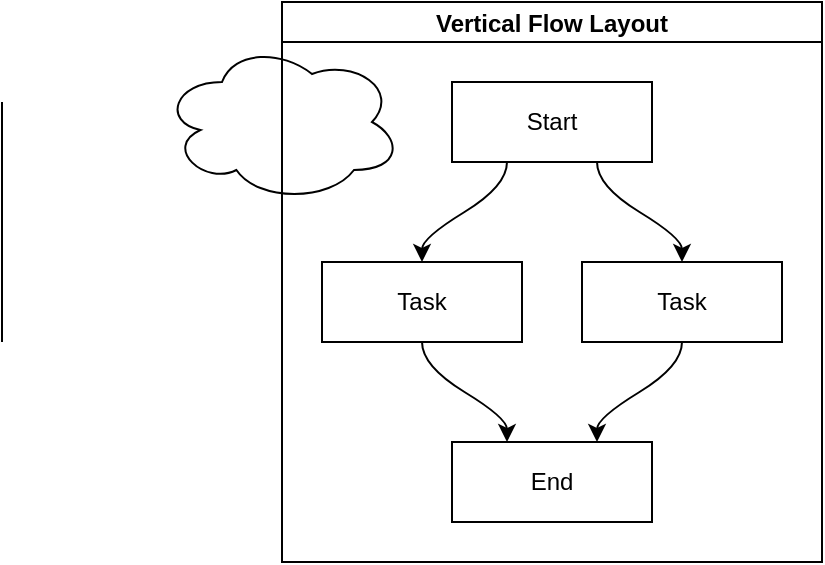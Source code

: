 <mxfile>
    <diagram id="A7gePQjR7ZMUlw9crAFx" name="Page-1">
        <mxGraphModel dx="564" dy="357" grid="1" gridSize="10" guides="1" tooltips="1" connect="1" arrows="1" fold="1" page="1" pageScale="1" pageWidth="850" pageHeight="1100" math="0" shadow="0">
            <root>
                <mxCell id="0"/>
                <mxCell id="1" parent="0"/>
                <mxCell id="5" value="" style="endArrow=none;html=1;" parent="1" edge="1">
                    <mxGeometry width="50" height="50" relative="1" as="geometry">
                        <mxPoint x="80" y="200" as="sourcePoint"/>
                        <mxPoint x="80" y="80" as="targetPoint"/>
                    </mxGeometry>
                </mxCell>
                <mxCell id="6" value="" style="ellipse;shape=cloud;whiteSpace=wrap;html=1;" parent="1" vertex="1">
                    <mxGeometry x="160" y="50" width="120" height="80" as="geometry"/>
                </mxCell>
                <mxCell id="7" value="Vertical Flow Layout" style="swimlane;startSize=20;horizontal=1;childLayout=flowLayout;flowOrientation=north;resizable=0;interRankCellSpacing=50;containerType=tree;" parent="1" vertex="1">
                    <mxGeometry x="220" y="30" width="270" height="280" as="geometry"/>
                </mxCell>
                <mxCell id="8" value="Start" style="whiteSpace=wrap;html=1;" parent="7" vertex="1">
                    <mxGeometry x="85" y="40" width="100" height="40" as="geometry"/>
                </mxCell>
                <mxCell id="9" value="Task" style="whiteSpace=wrap;html=1;" parent="7" vertex="1">
                    <mxGeometry x="20" y="130" width="100" height="40" as="geometry"/>
                </mxCell>
                <mxCell id="10" value="" style="html=1;curved=1;noEdgeStyle=1;orthogonal=1;" parent="7" source="8" target="9" edge="1">
                    <mxGeometry relative="1" as="geometry">
                        <Array as="points">
                            <mxPoint x="112.5" y="92"/>
                            <mxPoint x="70" y="118"/>
                        </Array>
                    </mxGeometry>
                </mxCell>
                <mxCell id="11" value="Task" style="whiteSpace=wrap;html=1;" parent="7" vertex="1">
                    <mxGeometry x="150" y="130" width="100" height="40" as="geometry"/>
                </mxCell>
                <mxCell id="12" value="" style="html=1;curved=1;noEdgeStyle=1;orthogonal=1;" parent="7" source="8" target="11" edge="1">
                    <mxGeometry relative="1" as="geometry">
                        <Array as="points">
                            <mxPoint x="157.5" y="92"/>
                            <mxPoint x="200" y="118"/>
                        </Array>
                    </mxGeometry>
                </mxCell>
                <mxCell id="13" value="End" style="whiteSpace=wrap;html=1;" parent="7" vertex="1">
                    <mxGeometry x="85" y="220" width="100" height="40" as="geometry"/>
                </mxCell>
                <mxCell id="14" value="" style="html=1;curved=1;noEdgeStyle=1;orthogonal=1;" parent="7" source="9" target="13" edge="1">
                    <mxGeometry relative="1" as="geometry">
                        <Array as="points">
                            <mxPoint x="70" y="182"/>
                            <mxPoint x="112.5" y="208"/>
                        </Array>
                    </mxGeometry>
                </mxCell>
                <mxCell id="15" value="" style="html=1;curved=1;noEdgeStyle=1;orthogonal=1;" parent="7" source="11" target="13" edge="1">
                    <mxGeometry relative="1" as="geometry">
                        <Array as="points">
                            <mxPoint x="200" y="182"/>
                            <mxPoint x="157.5" y="208"/>
                        </Array>
                    </mxGeometry>
                </mxCell>
            </root>
        </mxGraphModel>
    </diagram>
</mxfile>